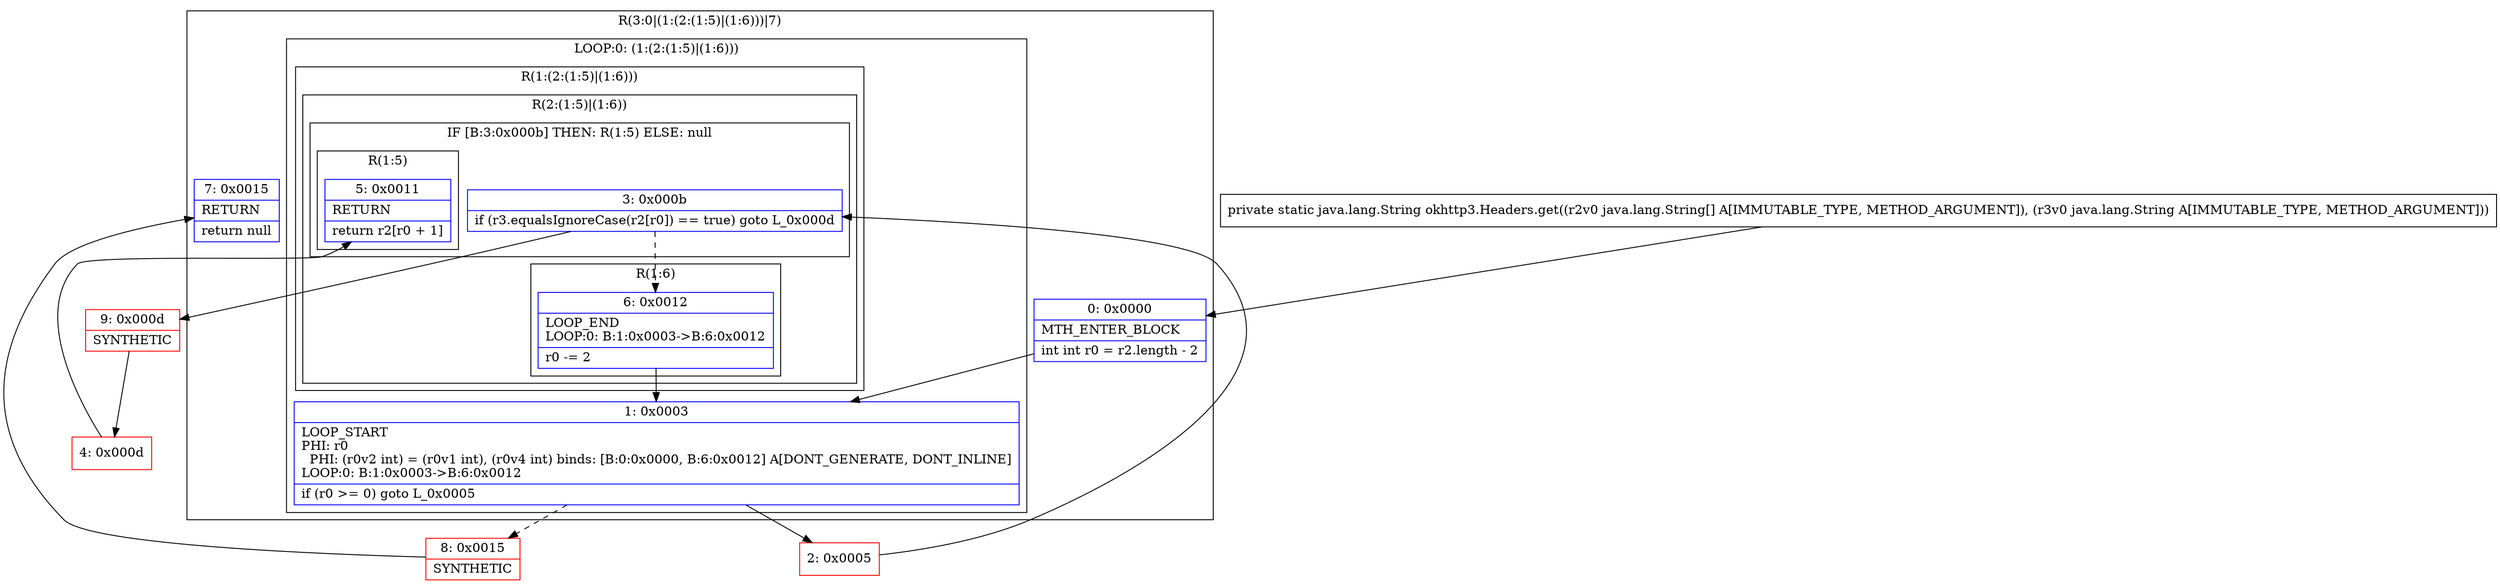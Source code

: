 digraph "CFG forokhttp3.Headers.get([Ljava\/lang\/String;Ljava\/lang\/String;)Ljava\/lang\/String;" {
subgraph cluster_Region_2000700369 {
label = "R(3:0|(1:(2:(1:5)|(1:6)))|7)";
node [shape=record,color=blue];
Node_0 [shape=record,label="{0\:\ 0x0000|MTH_ENTER_BLOCK\l|int int r0 = r2.length \- 2\l}"];
subgraph cluster_LoopRegion_546361293 {
label = "LOOP:0: (1:(2:(1:5)|(1:6)))";
node [shape=record,color=blue];
Node_1 [shape=record,label="{1\:\ 0x0003|LOOP_START\lPHI: r0 \l  PHI: (r0v2 int) = (r0v1 int), (r0v4 int) binds: [B:0:0x0000, B:6:0x0012] A[DONT_GENERATE, DONT_INLINE]\lLOOP:0: B:1:0x0003\-\>B:6:0x0012\l|if (r0 \>= 0) goto L_0x0005\l}"];
subgraph cluster_Region_326024546 {
label = "R(1:(2:(1:5)|(1:6)))";
node [shape=record,color=blue];
subgraph cluster_Region_1838408783 {
label = "R(2:(1:5)|(1:6))";
node [shape=record,color=blue];
subgraph cluster_IfRegion_720458904 {
label = "IF [B:3:0x000b] THEN: R(1:5) ELSE: null";
node [shape=record,color=blue];
Node_3 [shape=record,label="{3\:\ 0x000b|if (r3.equalsIgnoreCase(r2[r0]) == true) goto L_0x000d\l}"];
subgraph cluster_Region_1608172764 {
label = "R(1:5)";
node [shape=record,color=blue];
Node_5 [shape=record,label="{5\:\ 0x0011|RETURN\l|return r2[r0 + 1]\l}"];
}
}
subgraph cluster_Region_82009898 {
label = "R(1:6)";
node [shape=record,color=blue];
Node_6 [shape=record,label="{6\:\ 0x0012|LOOP_END\lLOOP:0: B:1:0x0003\-\>B:6:0x0012\l|r0 \-= 2\l}"];
}
}
}
}
Node_7 [shape=record,label="{7\:\ 0x0015|RETURN\l|return null\l}"];
}
Node_2 [shape=record,color=red,label="{2\:\ 0x0005}"];
Node_4 [shape=record,color=red,label="{4\:\ 0x000d}"];
Node_8 [shape=record,color=red,label="{8\:\ 0x0015|SYNTHETIC\l}"];
Node_9 [shape=record,color=red,label="{9\:\ 0x000d|SYNTHETIC\l}"];
MethodNode[shape=record,label="{private static java.lang.String okhttp3.Headers.get((r2v0 java.lang.String[] A[IMMUTABLE_TYPE, METHOD_ARGUMENT]), (r3v0 java.lang.String A[IMMUTABLE_TYPE, METHOD_ARGUMENT])) }"];
MethodNode -> Node_0;
Node_0 -> Node_1;
Node_1 -> Node_2;
Node_1 -> Node_8[style=dashed];
Node_3 -> Node_6[style=dashed];
Node_3 -> Node_9;
Node_6 -> Node_1;
Node_2 -> Node_3;
Node_4 -> Node_5;
Node_8 -> Node_7;
Node_9 -> Node_4;
}

